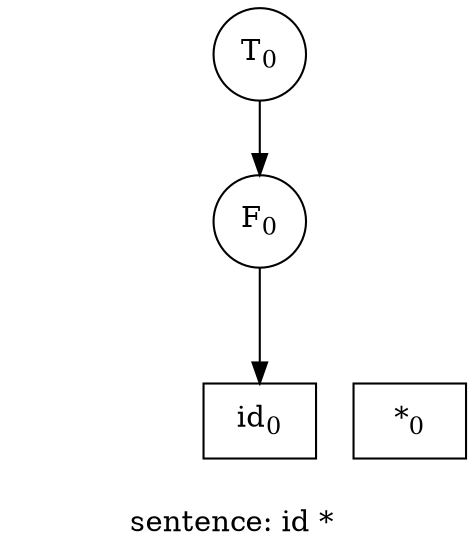 digraph {
label="sentence: id * "
node [shape=circle];
compound=true;
rank1 [style = invis];
{
rank = same;
node [shape=box];
rank1 
 -> "1366271612752_1"
 -> "1366272521104_1"
 [style = invis];
}
"1366272549904_1"[label = <T<SUB>0</SUB>>];
"1366272549904_1" -> "1366272553488_1"
"1366272553488_1"[label = <F<SUB>0</SUB>>];
"1366272553488_1" -> "1366271612752_1"
"1366271612752_1"[label = <id<SUB>0</SUB>>];
"1366272521104_1"[label = <*<SUB>0</SUB>>];
}
